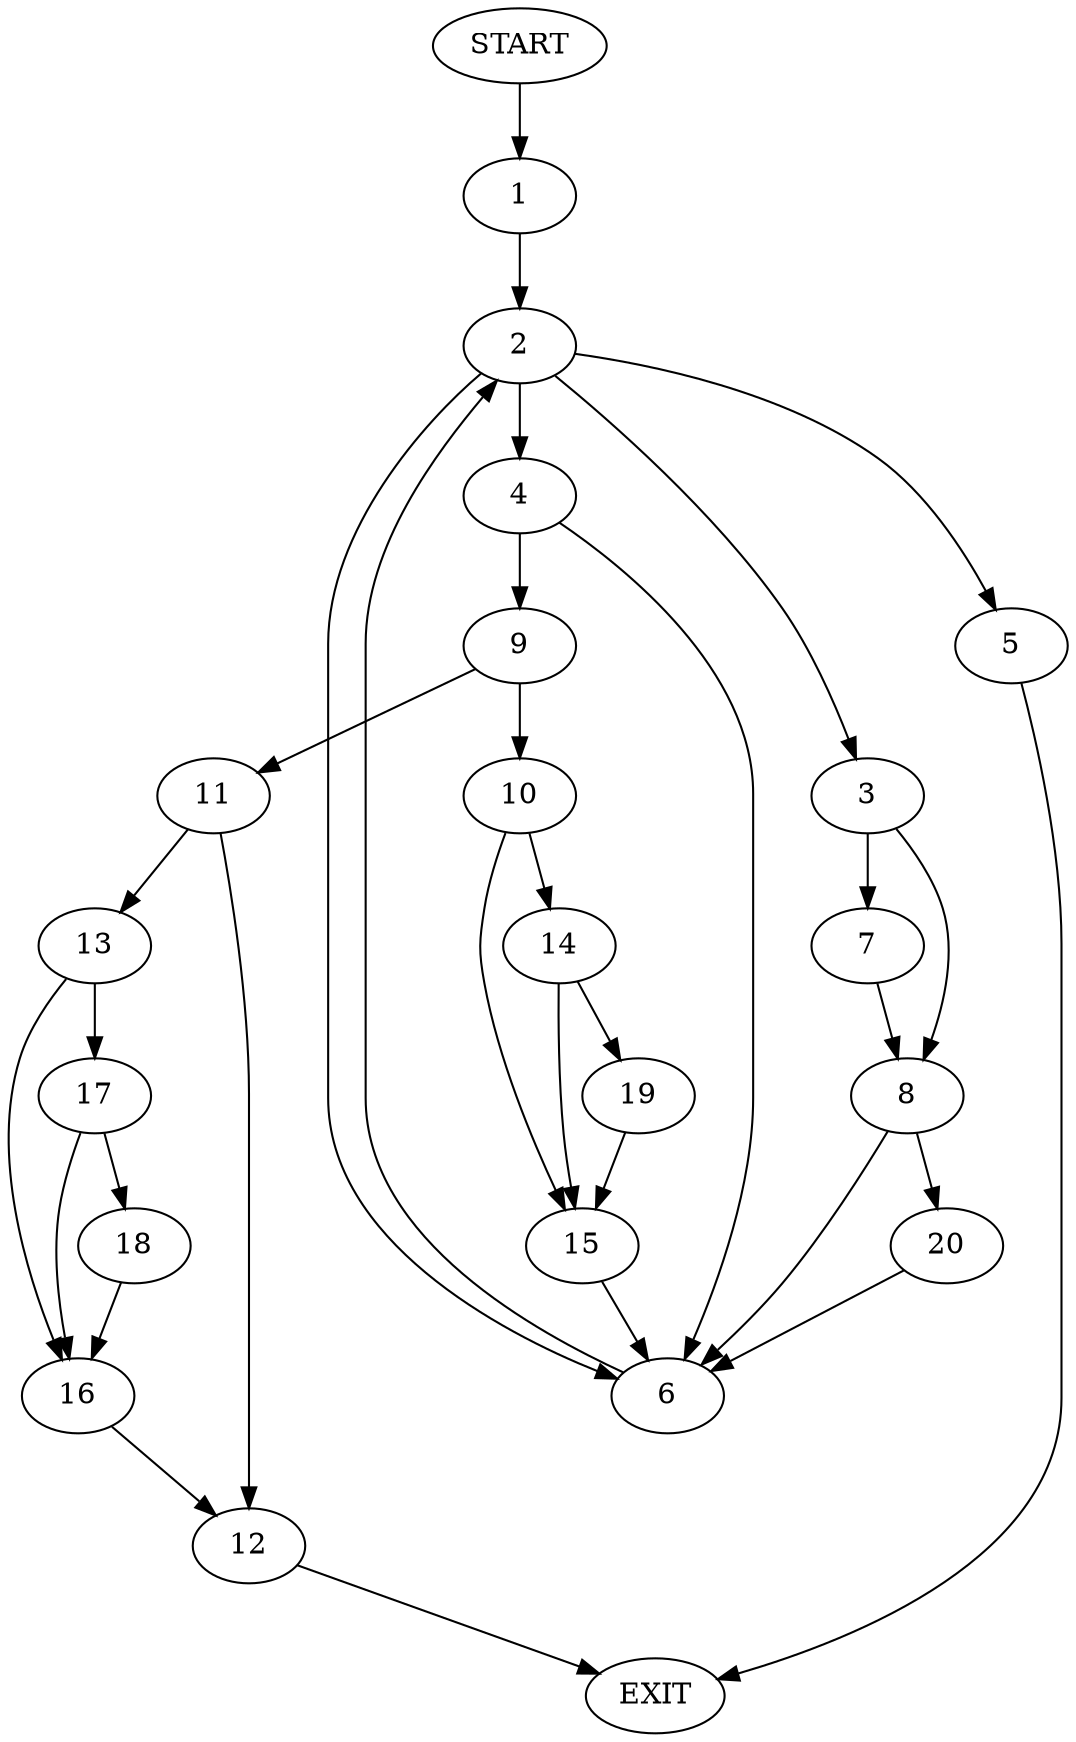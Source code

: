 digraph {
0 [label="START"]
21 [label="EXIT"]
0 -> 1
1 -> 2
2 -> 3
2 -> 4
2 -> 5
2 -> 6
5 -> 21
6 -> 2
3 -> 7
3 -> 8
4 -> 9
4 -> 6
9 -> 10
9 -> 11
11 -> 12
11 -> 13
10 -> 14
10 -> 15
13 -> 16
13 -> 17
12 -> 21
16 -> 12
17 -> 18
17 -> 16
18 -> 16
14 -> 19
14 -> 15
15 -> 6
19 -> 15
7 -> 8
8 -> 6
8 -> 20
20 -> 6
}
